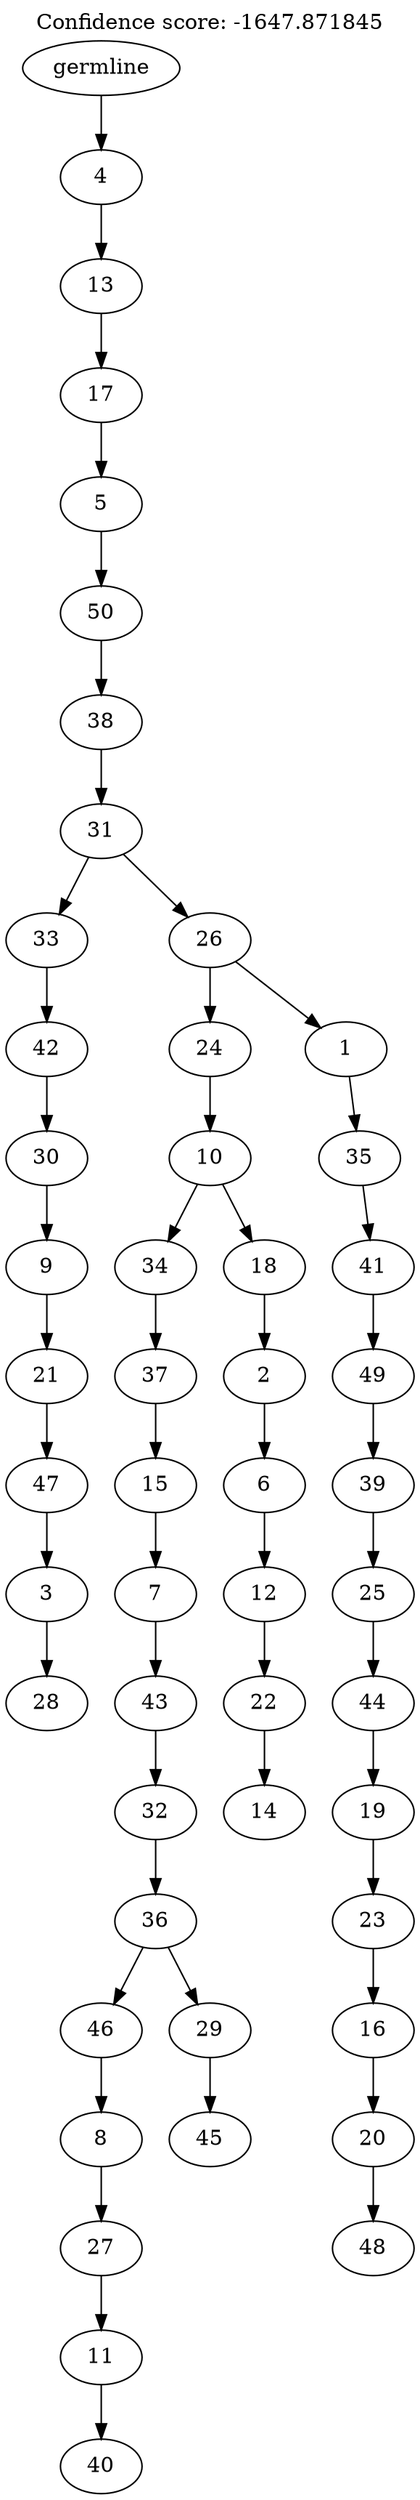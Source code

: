 digraph g {
	"49" -> "50";
	"50" [label="28"];
	"48" -> "49";
	"49" [label="3"];
	"47" -> "48";
	"48" [label="47"];
	"46" -> "47";
	"47" [label="21"];
	"45" -> "46";
	"46" [label="9"];
	"44" -> "45";
	"45" [label="30"];
	"43" -> "44";
	"44" [label="42"];
	"41" -> "42";
	"42" [label="40"];
	"40" -> "41";
	"41" [label="11"];
	"39" -> "40";
	"40" [label="27"];
	"38" -> "39";
	"39" [label="8"];
	"36" -> "37";
	"37" [label="45"];
	"35" -> "36";
	"36" [label="29"];
	"35" -> "38";
	"38" [label="46"];
	"34" -> "35";
	"35" [label="36"];
	"33" -> "34";
	"34" [label="32"];
	"32" -> "33";
	"33" [label="43"];
	"31" -> "32";
	"32" [label="7"];
	"30" -> "31";
	"31" [label="15"];
	"29" -> "30";
	"30" [label="37"];
	"27" -> "28";
	"28" [label="14"];
	"26" -> "27";
	"27" [label="22"];
	"25" -> "26";
	"26" [label="12"];
	"24" -> "25";
	"25" [label="6"];
	"23" -> "24";
	"24" [label="2"];
	"22" -> "23";
	"23" [label="18"];
	"22" -> "29";
	"29" [label="34"];
	"21" -> "22";
	"22" [label="10"];
	"19" -> "20";
	"20" [label="48"];
	"18" -> "19";
	"19" [label="20"];
	"17" -> "18";
	"18" [label="16"];
	"16" -> "17";
	"17" [label="23"];
	"15" -> "16";
	"16" [label="19"];
	"14" -> "15";
	"15" [label="44"];
	"13" -> "14";
	"14" [label="25"];
	"12" -> "13";
	"13" [label="39"];
	"11" -> "12";
	"12" [label="49"];
	"10" -> "11";
	"11" [label="41"];
	"9" -> "10";
	"10" [label="35"];
	"8" -> "9";
	"9" [label="1"];
	"8" -> "21";
	"21" [label="24"];
	"7" -> "8";
	"8" [label="26"];
	"7" -> "43";
	"43" [label="33"];
	"6" -> "7";
	"7" [label="31"];
	"5" -> "6";
	"6" [label="38"];
	"4" -> "5";
	"5" [label="50"];
	"3" -> "4";
	"4" [label="5"];
	"2" -> "3";
	"3" [label="17"];
	"1" -> "2";
	"2" [label="13"];
	"0" -> "1";
	"1" [label="4"];
	"0" [label="germline"];
	labelloc="t";
	label="Confidence score: -1647.871845";
}
